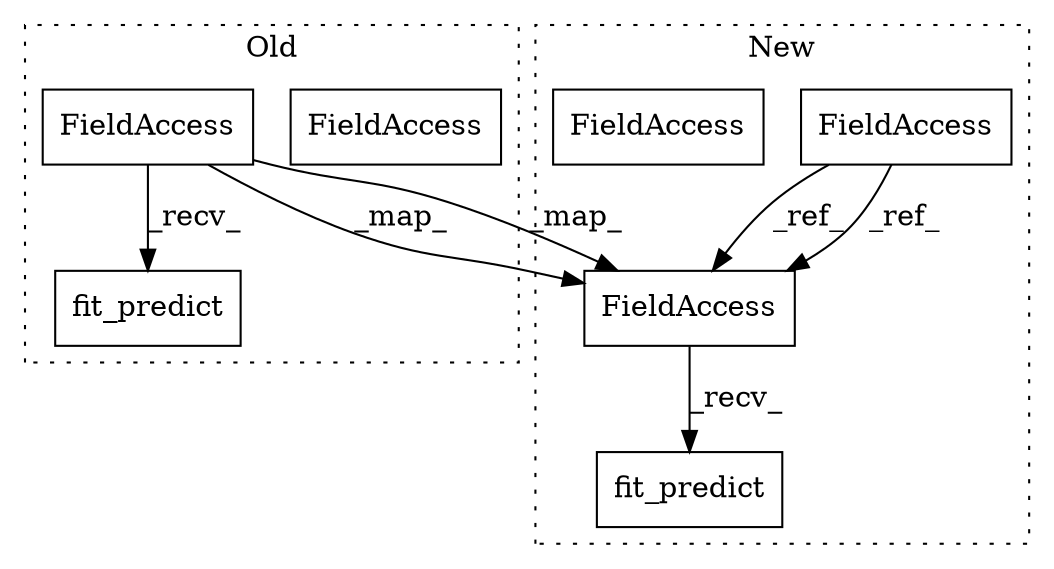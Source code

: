 digraph G {
subgraph cluster0 {
1 [label="fit_predict" a="32" s="5309" l="13" shape="box"];
5 [label="FieldAccess" a="22" s="5305" l="3" shape="box"];
7 [label="FieldAccess" a="22" s="5305" l="3" shape="box"];
label = "Old";
style="dotted";
}
subgraph cluster1 {
2 [label="fit_predict" a="32" s="5111,5134" l="12,1" shape="box"];
3 [label="FieldAccess" a="22" s="5013" l="3" shape="box"];
4 [label="FieldAccess" a="22" s="5107" l="3" shape="box"];
6 [label="FieldAccess" a="22" s="5107" l="3" shape="box"];
label = "New";
style="dotted";
}
3 -> 6 [label="_ref_"];
3 -> 6 [label="_ref_"];
6 -> 2 [label="_recv_"];
7 -> 6 [label="_map_"];
7 -> 6 [label="_map_"];
7 -> 1 [label="_recv_"];
}